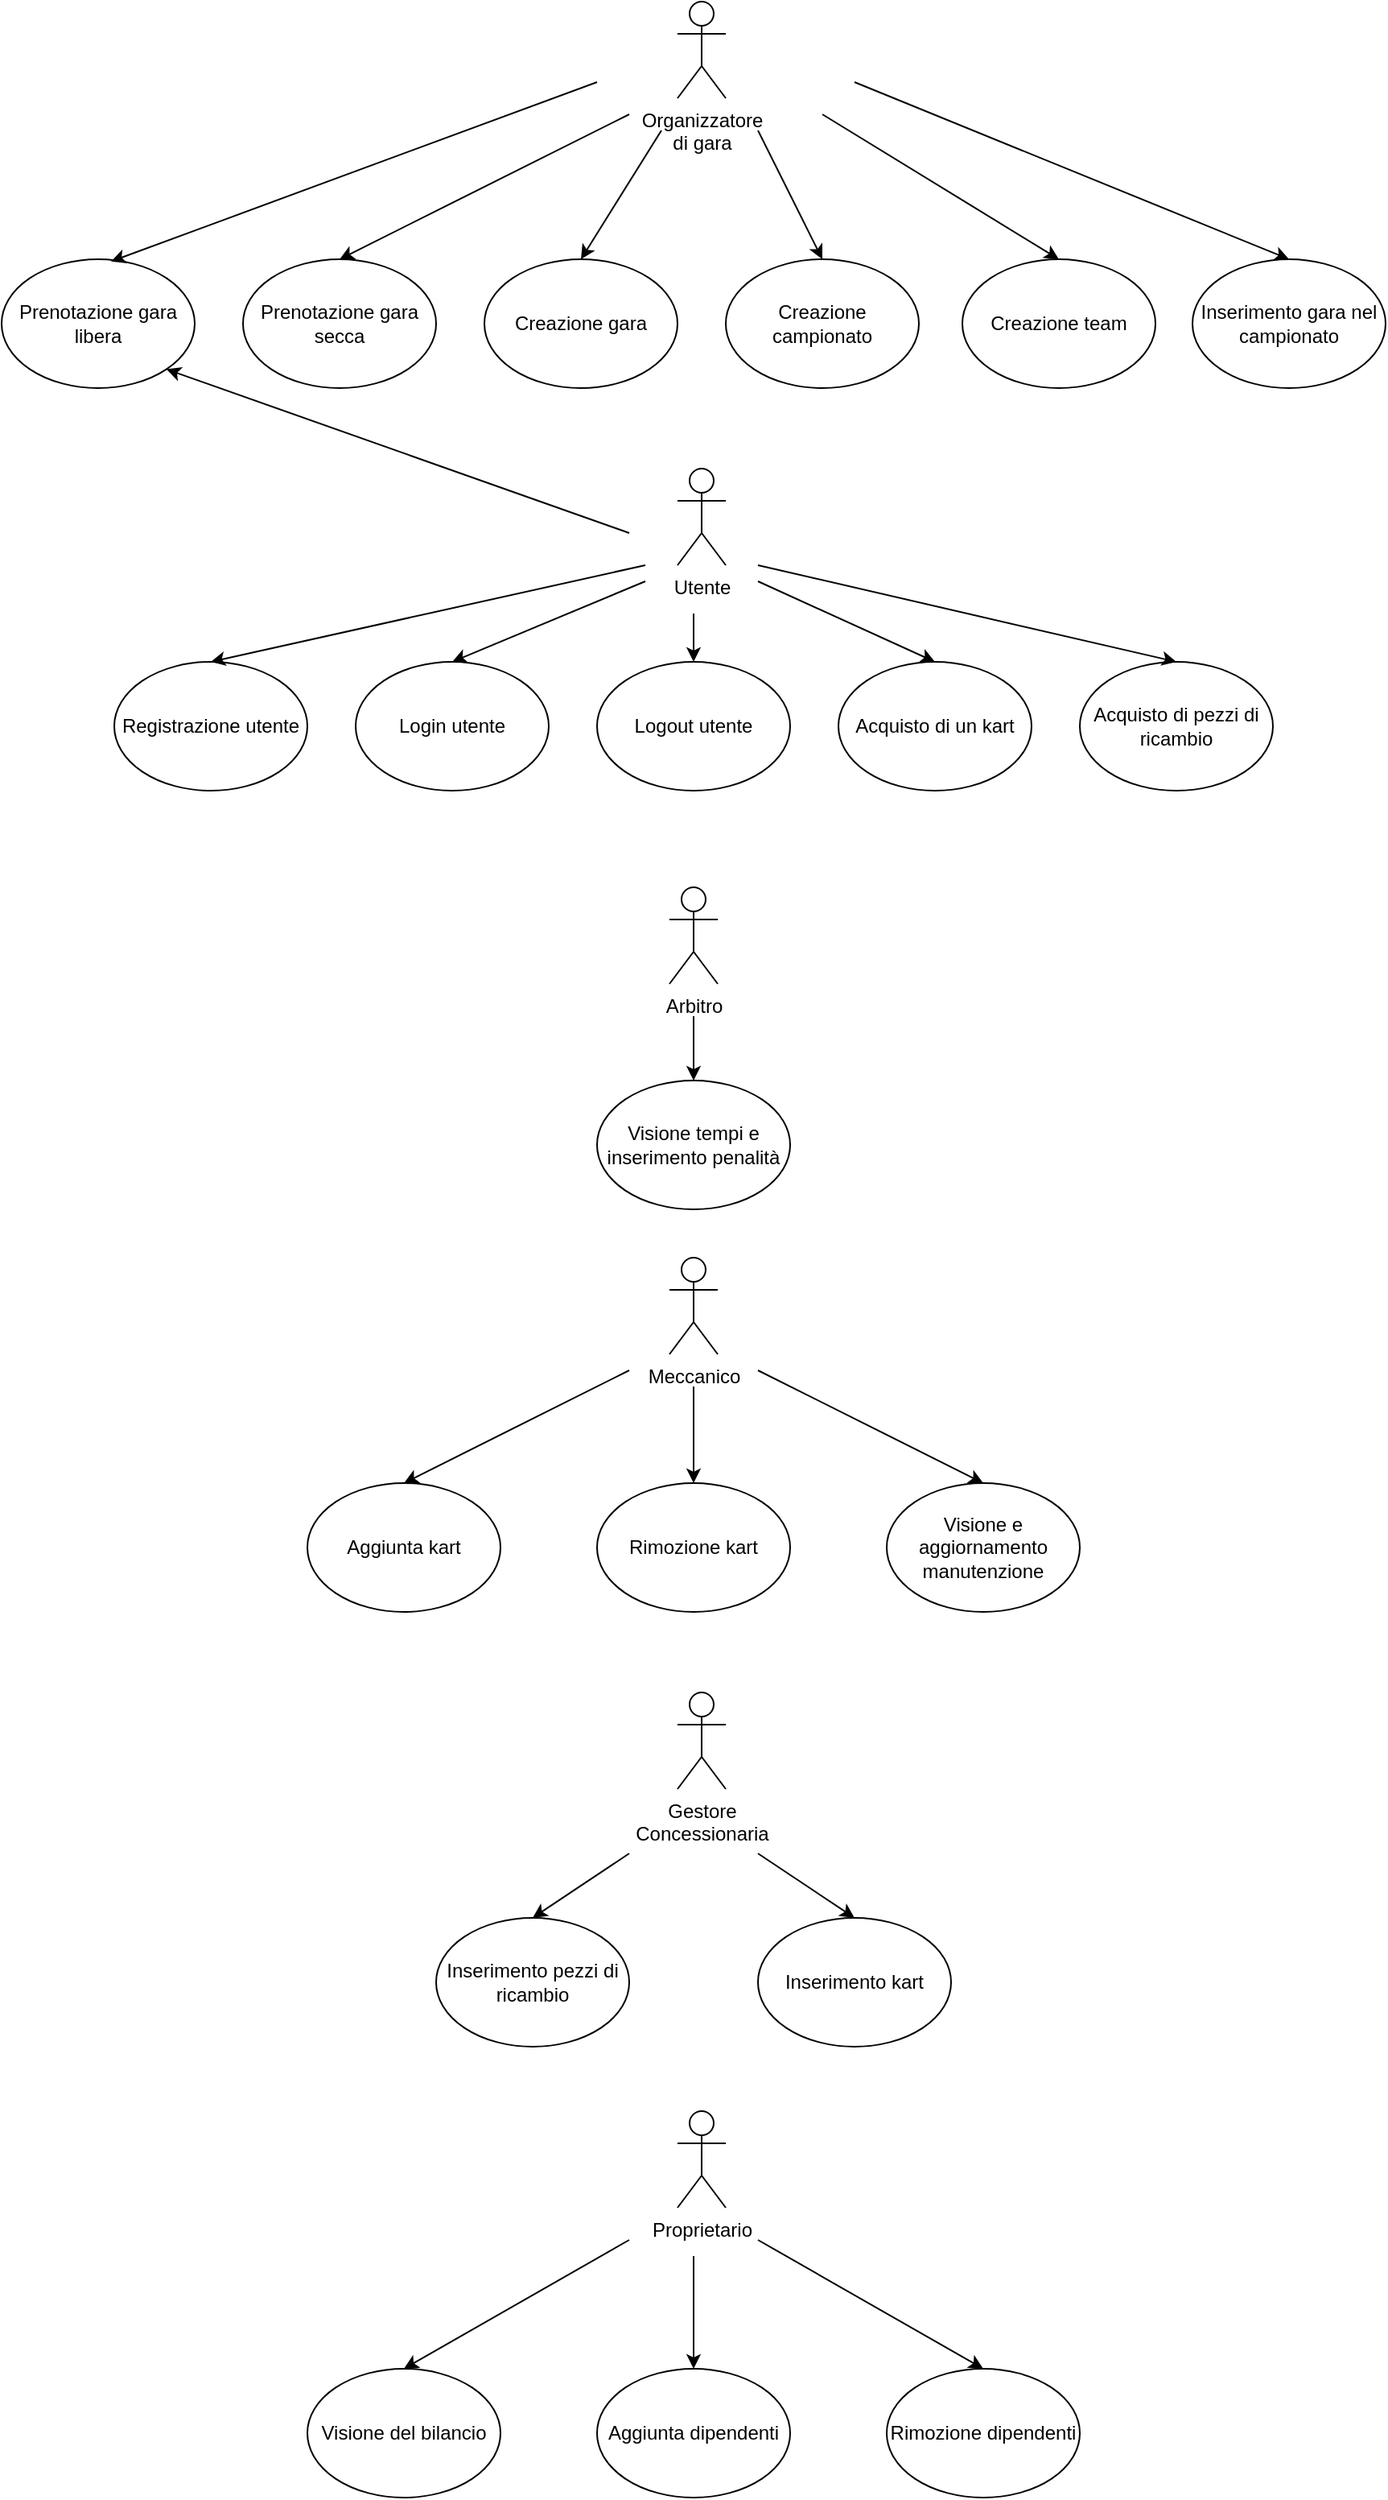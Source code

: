 <mxfile version="26.0.10">
  <diagram name="Pagina-1" id="W_Iu-hmXkBeGcYxIIJNr">
    <mxGraphModel grid="1" page="1" gridSize="10" guides="1" tooltips="1" connect="1" arrows="1" fold="1" pageScale="1" pageWidth="1654" pageHeight="2336" math="0" shadow="0">
      <root>
        <mxCell id="0" />
        <mxCell id="1" parent="0" />
        <mxCell id="gfcT5T_3TDsyRO5DiEZ5-1" value="Proprietario" style="shape=umlActor;verticalLabelPosition=bottom;verticalAlign=top;html=1;outlineConnect=0;" vertex="1" parent="1">
          <mxGeometry x="640" y="1390" width="30" height="60" as="geometry" />
        </mxCell>
        <mxCell id="gfcT5T_3TDsyRO5DiEZ5-4" value="Meccanico" style="shape=umlActor;verticalLabelPosition=bottom;verticalAlign=top;html=1;outlineConnect=0;" vertex="1" parent="1">
          <mxGeometry x="635" y="860" width="30" height="60" as="geometry" />
        </mxCell>
        <mxCell id="gfcT5T_3TDsyRO5DiEZ5-6" value="Arbitro" style="shape=umlActor;verticalLabelPosition=bottom;verticalAlign=top;html=1;outlineConnect=0;" vertex="1" parent="1">
          <mxGeometry x="635" y="630" width="30" height="60" as="geometry" />
        </mxCell>
        <mxCell id="nlR87VBrG_4q2SOE0Lj9-1" value="Prenotazione gara secca" style="ellipse;whiteSpace=wrap;html=1;" vertex="1" parent="1">
          <mxGeometry x="370" y="240" width="120" height="80" as="geometry" />
        </mxCell>
        <mxCell id="nlR87VBrG_4q2SOE0Lj9-2" value="Prenotazione gara libera" style="ellipse;whiteSpace=wrap;html=1;" vertex="1" parent="1">
          <mxGeometry x="220" y="240" width="120" height="80" as="geometry" />
        </mxCell>
        <mxCell id="nlR87VBrG_4q2SOE0Lj9-3" value="Creazione gara" style="ellipse;whiteSpace=wrap;html=1;" vertex="1" parent="1">
          <mxGeometry x="520" y="240" width="120" height="80" as="geometry" />
        </mxCell>
        <mxCell id="nlR87VBrG_4q2SOE0Lj9-4" value="Creazione campionato" style="ellipse;whiteSpace=wrap;html=1;" vertex="1" parent="1">
          <mxGeometry x="670" y="240" width="120" height="80" as="geometry" />
        </mxCell>
        <mxCell id="nlR87VBrG_4q2SOE0Lj9-5" value="Creazione team" style="ellipse;whiteSpace=wrap;html=1;" vertex="1" parent="1">
          <mxGeometry x="817" y="240" width="120" height="80" as="geometry" />
        </mxCell>
        <mxCell id="nlR87VBrG_4q2SOE0Lj9-6" value="Inserimento gara nel campionato" style="ellipse;whiteSpace=wrap;html=1;" vertex="1" parent="1">
          <mxGeometry x="960" y="240" width="120" height="80" as="geometry" />
        </mxCell>
        <mxCell id="gfcT5T_3TDsyRO5DiEZ5-16" value="Organizzatore&lt;br&gt;di gara" style="shape=umlActor;verticalLabelPosition=bottom;verticalAlign=top;html=1;outlineConnect=0;" vertex="1" parent="1">
          <mxGeometry x="640" y="80" width="30" height="60" as="geometry" />
        </mxCell>
        <mxCell id="gfcT5T_3TDsyRO5DiEZ5-17" value="Gestore&lt;br&gt;Concessionaria" style="shape=umlActor;verticalLabelPosition=bottom;verticalAlign=top;html=1;outlineConnect=0;" vertex="1" parent="1">
          <mxGeometry x="640" y="1130" width="30" height="60" as="geometry" />
        </mxCell>
        <mxCell id="gfcT5T_3TDsyRO5DiEZ5-18" value="Utente" style="shape=umlActor;verticalLabelPosition=bottom;verticalAlign=top;html=1;outlineConnect=0;" vertex="1" parent="1">
          <mxGeometry x="640" y="370" width="30" height="60" as="geometry" />
        </mxCell>
        <mxCell id="nlR87VBrG_4q2SOE0Lj9-7" value="Visione tempi e inserimento penalità" style="ellipse;whiteSpace=wrap;html=1;" vertex="1" parent="1">
          <mxGeometry x="590" y="750" width="120" height="80" as="geometry" />
        </mxCell>
        <mxCell id="nlR87VBrG_4q2SOE0Lj9-8" value="Aggiunta kart" style="ellipse;whiteSpace=wrap;html=1;" vertex="1" parent="1">
          <mxGeometry x="410" y="1000" width="120" height="80" as="geometry" />
        </mxCell>
        <mxCell id="nlR87VBrG_4q2SOE0Lj9-9" value="Rimozione kart" style="ellipse;whiteSpace=wrap;html=1;" vertex="1" parent="1">
          <mxGeometry x="590" y="1000" width="120" height="80" as="geometry" />
        </mxCell>
        <mxCell id="nlR87VBrG_4q2SOE0Lj9-10" value="Visione e aggiornamento manutenzione" style="ellipse;whiteSpace=wrap;html=1;" vertex="1" parent="1">
          <mxGeometry x="770" y="1000" width="120" height="80" as="geometry" />
        </mxCell>
        <mxCell id="nlR87VBrG_4q2SOE0Lj9-11" value="Registrazione utente" style="ellipse;whiteSpace=wrap;html=1;" vertex="1" parent="1">
          <mxGeometry x="290" y="490" width="120" height="80" as="geometry" />
        </mxCell>
        <mxCell id="nlR87VBrG_4q2SOE0Lj9-12" value="Login utente" style="ellipse;whiteSpace=wrap;html=1;" vertex="1" parent="1">
          <mxGeometry x="440" y="490" width="120" height="80" as="geometry" />
        </mxCell>
        <mxCell id="nlR87VBrG_4q2SOE0Lj9-13" value="Logout&lt;span style=&quot;background-color: transparent; color: light-dark(rgb(0, 0, 0), rgb(255, 255, 255));&quot;&gt;&amp;nbsp;utente&lt;/span&gt;" style="ellipse;whiteSpace=wrap;html=1;" vertex="1" parent="1">
          <mxGeometry x="590" y="490" width="120" height="80" as="geometry" />
        </mxCell>
        <mxCell id="nlR87VBrG_4q2SOE0Lj9-14" value="Acquisto di un kart" style="ellipse;whiteSpace=wrap;html=1;" vertex="1" parent="1">
          <mxGeometry x="740" y="490" width="120" height="80" as="geometry" />
        </mxCell>
        <mxCell id="nlR87VBrG_4q2SOE0Lj9-15" value="Acquisto di pezzi di ricambio" style="ellipse;whiteSpace=wrap;html=1;" vertex="1" parent="1">
          <mxGeometry x="890" y="490" width="120" height="80" as="geometry" />
        </mxCell>
        <mxCell id="nlR87VBrG_4q2SOE0Lj9-16" value="Visione del bilancio" style="ellipse;whiteSpace=wrap;html=1;" vertex="1" parent="1">
          <mxGeometry x="410" y="1550" width="120" height="80" as="geometry" />
        </mxCell>
        <mxCell id="nlR87VBrG_4q2SOE0Lj9-17" value="Aggiunta dipendenti" style="ellipse;whiteSpace=wrap;html=1;" vertex="1" parent="1">
          <mxGeometry x="590" y="1550" width="120" height="80" as="geometry" />
        </mxCell>
        <mxCell id="nlR87VBrG_4q2SOE0Lj9-18" value="Rimozione dipendenti" style="ellipse;whiteSpace=wrap;html=1;" vertex="1" parent="1">
          <mxGeometry x="770" y="1550" width="120" height="80" as="geometry" />
        </mxCell>
        <mxCell id="nlR87VBrG_4q2SOE0Lj9-19" value="Inserimento kart" style="ellipse;whiteSpace=wrap;html=1;" vertex="1" parent="1">
          <mxGeometry x="690" y="1270" width="120" height="80" as="geometry" />
        </mxCell>
        <mxCell id="nlR87VBrG_4q2SOE0Lj9-20" value="Inserimento pezzi di ricambio" style="ellipse;whiteSpace=wrap;html=1;" vertex="1" parent="1">
          <mxGeometry x="490" y="1270" width="120" height="80" as="geometry" />
        </mxCell>
        <mxCell id="gfcT5T_3TDsyRO5DiEZ5-22" value="" style="endArrow=classic;html=1;rounded=0;entryX=0.5;entryY=0;entryDx=0;entryDy=0;" edge="1" parent="1" target="nlR87VBrG_4q2SOE0Lj9-3">
          <mxGeometry width="50" height="50" relative="1" as="geometry">
            <mxPoint x="630" y="160" as="sourcePoint" />
            <mxPoint x="630" y="200" as="targetPoint" />
          </mxGeometry>
        </mxCell>
        <mxCell id="gfcT5T_3TDsyRO5DiEZ5-23" value="" style="endArrow=classic;html=1;rounded=0;entryX=0.5;entryY=0;entryDx=0;entryDy=0;" edge="1" parent="1" target="nlR87VBrG_4q2SOE0Lj9-5">
          <mxGeometry width="50" height="50" relative="1" as="geometry">
            <mxPoint x="730" y="150" as="sourcePoint" />
            <mxPoint x="630" y="200" as="targetPoint" />
          </mxGeometry>
        </mxCell>
        <mxCell id="gfcT5T_3TDsyRO5DiEZ5-24" value="" style="endArrow=classic;html=1;rounded=0;entryX=0.5;entryY=0;entryDx=0;entryDy=0;" edge="1" parent="1" target="nlR87VBrG_4q2SOE0Lj9-6">
          <mxGeometry width="50" height="50" relative="1" as="geometry">
            <mxPoint x="750" y="130" as="sourcePoint" />
            <mxPoint x="630" y="200" as="targetPoint" />
          </mxGeometry>
        </mxCell>
        <mxCell id="gfcT5T_3TDsyRO5DiEZ5-25" value="" style="endArrow=classic;html=1;rounded=0;entryX=0.567;entryY=0.017;entryDx=0;entryDy=0;entryPerimeter=0;" edge="1" parent="1" target="nlR87VBrG_4q2SOE0Lj9-2">
          <mxGeometry width="50" height="50" relative="1" as="geometry">
            <mxPoint x="590" y="130" as="sourcePoint" />
            <mxPoint x="630" y="200" as="targetPoint" />
          </mxGeometry>
        </mxCell>
        <mxCell id="gfcT5T_3TDsyRO5DiEZ5-26" value="" style="endArrow=classic;html=1;rounded=0;entryX=0.5;entryY=0;entryDx=0;entryDy=0;" edge="1" parent="1" target="nlR87VBrG_4q2SOE0Lj9-1">
          <mxGeometry width="50" height="50" relative="1" as="geometry">
            <mxPoint x="610" y="150" as="sourcePoint" />
            <mxPoint x="630" y="200" as="targetPoint" />
          </mxGeometry>
        </mxCell>
        <mxCell id="gfcT5T_3TDsyRO5DiEZ5-27" value="" style="endArrow=classic;html=1;rounded=0;entryX=0.5;entryY=0;entryDx=0;entryDy=0;" edge="1" parent="1" target="nlR87VBrG_4q2SOE0Lj9-4">
          <mxGeometry width="50" height="50" relative="1" as="geometry">
            <mxPoint x="690" y="160" as="sourcePoint" />
            <mxPoint x="630" y="200" as="targetPoint" />
          </mxGeometry>
        </mxCell>
        <mxCell id="nlR87VBrG_4q2SOE0Lj9-23" value="" style="endArrow=classic;html=1;rounded=0;entryX=0.5;entryY=0;entryDx=0;entryDy=0;" edge="1" parent="1" target="nlR87VBrG_4q2SOE0Lj9-11">
          <mxGeometry width="50" height="50" relative="1" as="geometry">
            <mxPoint x="620" y="430" as="sourcePoint" />
            <mxPoint x="630" y="360" as="targetPoint" />
          </mxGeometry>
        </mxCell>
        <mxCell id="9mkjYFQbn9lqvL051gFr-1" value="" style="endArrow=classic;html=1;rounded=0;entryX=0.5;entryY=0;entryDx=0;entryDy=0;" edge="1" parent="1" target="nlR87VBrG_4q2SOE0Lj9-12">
          <mxGeometry width="50" height="50" relative="1" as="geometry">
            <mxPoint x="620" y="440" as="sourcePoint" />
            <mxPoint x="690" y="360" as="targetPoint" />
          </mxGeometry>
        </mxCell>
        <mxCell id="nlR87VBrG_4q2SOE0Lj9-24" value="" style="endArrow=classic;html=1;rounded=0;entryX=1;entryY=1;entryDx=0;entryDy=0;" edge="1" parent="1" target="nlR87VBrG_4q2SOE0Lj9-2">
          <mxGeometry width="50" height="50" relative="1" as="geometry">
            <mxPoint x="610" y="410" as="sourcePoint" />
            <mxPoint x="380" y="410" as="targetPoint" />
          </mxGeometry>
        </mxCell>
        <mxCell id="9mkjYFQbn9lqvL051gFr-2" value="" style="endArrow=classic;html=1;rounded=0;entryX=0.5;entryY=0;entryDx=0;entryDy=0;" edge="1" parent="1" target="nlR87VBrG_4q2SOE0Lj9-13">
          <mxGeometry width="50" height="50" relative="1" as="geometry">
            <mxPoint x="650" y="460" as="sourcePoint" />
            <mxPoint x="690" y="360" as="targetPoint" />
          </mxGeometry>
        </mxCell>
        <mxCell id="9mkjYFQbn9lqvL051gFr-3" value="" style="endArrow=classic;html=1;rounded=0;entryX=0.5;entryY=0;entryDx=0;entryDy=0;" edge="1" parent="1" target="nlR87VBrG_4q2SOE0Lj9-14">
          <mxGeometry width="50" height="50" relative="1" as="geometry">
            <mxPoint x="690" y="440" as="sourcePoint" />
            <mxPoint x="690" y="360" as="targetPoint" />
          </mxGeometry>
        </mxCell>
        <mxCell id="9mkjYFQbn9lqvL051gFr-4" value="" style="endArrow=classic;html=1;rounded=0;entryX=0.5;entryY=0;entryDx=0;entryDy=0;" edge="1" parent="1" target="nlR87VBrG_4q2SOE0Lj9-15">
          <mxGeometry width="50" height="50" relative="1" as="geometry">
            <mxPoint x="690" y="430" as="sourcePoint" />
            <mxPoint x="690" y="360" as="targetPoint" />
          </mxGeometry>
        </mxCell>
        <mxCell id="9mkjYFQbn9lqvL051gFr-5" value="" style="endArrow=classic;html=1;rounded=0;entryX=0.5;entryY=0;entryDx=0;entryDy=0;" edge="1" parent="1" target="nlR87VBrG_4q2SOE0Lj9-7">
          <mxGeometry width="50" height="50" relative="1" as="geometry">
            <mxPoint x="650" y="710" as="sourcePoint" />
            <mxPoint x="690" y="690" as="targetPoint" />
          </mxGeometry>
        </mxCell>
        <mxCell id="9mkjYFQbn9lqvL051gFr-6" value="" style="endArrow=classic;html=1;rounded=0;entryX=0.5;entryY=0;entryDx=0;entryDy=0;" edge="1" parent="1" target="nlR87VBrG_4q2SOE0Lj9-8">
          <mxGeometry width="50" height="50" relative="1" as="geometry">
            <mxPoint x="610" y="930" as="sourcePoint" />
            <mxPoint x="630" y="980" as="targetPoint" />
          </mxGeometry>
        </mxCell>
        <mxCell id="9mkjYFQbn9lqvL051gFr-7" value="" style="endArrow=classic;html=1;rounded=0;entryX=0.5;entryY=0;entryDx=0;entryDy=0;" edge="1" parent="1" target="nlR87VBrG_4q2SOE0Lj9-10">
          <mxGeometry width="50" height="50" relative="1" as="geometry">
            <mxPoint x="690" y="930" as="sourcePoint" />
            <mxPoint x="830" y="920" as="targetPoint" />
          </mxGeometry>
        </mxCell>
        <mxCell id="9mkjYFQbn9lqvL051gFr-9" value="" style="endArrow=classic;html=1;rounded=0;entryX=0.5;entryY=0;entryDx=0;entryDy=0;" edge="1" parent="1" target="nlR87VBrG_4q2SOE0Lj9-9">
          <mxGeometry width="50" height="50" relative="1" as="geometry">
            <mxPoint x="650" y="940" as="sourcePoint" />
            <mxPoint x="630" y="980" as="targetPoint" />
          </mxGeometry>
        </mxCell>
        <mxCell id="9mkjYFQbn9lqvL051gFr-11" value="" style="endArrow=classic;html=1;rounded=0;entryX=0.5;entryY=0;entryDx=0;entryDy=0;" edge="1" parent="1" target="nlR87VBrG_4q2SOE0Lj9-20">
          <mxGeometry width="50" height="50" relative="1" as="geometry">
            <mxPoint x="610" y="1230" as="sourcePoint" />
            <mxPoint x="640" y="1080" as="targetPoint" />
          </mxGeometry>
        </mxCell>
        <mxCell id="9mkjYFQbn9lqvL051gFr-12" value="" style="endArrow=classic;html=1;rounded=0;entryX=0.5;entryY=0;entryDx=0;entryDy=0;" edge="1" parent="1" target="nlR87VBrG_4q2SOE0Lj9-19">
          <mxGeometry width="50" height="50" relative="1" as="geometry">
            <mxPoint x="690" y="1230" as="sourcePoint" />
            <mxPoint x="640" y="1080" as="targetPoint" />
          </mxGeometry>
        </mxCell>
        <mxCell id="9mkjYFQbn9lqvL051gFr-14" value="" style="endArrow=classic;html=1;rounded=0;entryX=0.5;entryY=0;entryDx=0;entryDy=0;" edge="1" parent="1" target="nlR87VBrG_4q2SOE0Lj9-16">
          <mxGeometry width="50" height="50" relative="1" as="geometry">
            <mxPoint x="610" y="1470" as="sourcePoint" />
            <mxPoint x="640" y="1380" as="targetPoint" />
          </mxGeometry>
        </mxCell>
        <mxCell id="9mkjYFQbn9lqvL051gFr-15" value="" style="endArrow=classic;html=1;rounded=0;entryX=0.5;entryY=0;entryDx=0;entryDy=0;" edge="1" parent="1" target="nlR87VBrG_4q2SOE0Lj9-17">
          <mxGeometry width="50" height="50" relative="1" as="geometry">
            <mxPoint x="650" y="1480" as="sourcePoint" />
            <mxPoint x="640" y="1380" as="targetPoint" />
          </mxGeometry>
        </mxCell>
        <mxCell id="9mkjYFQbn9lqvL051gFr-16" value="" style="endArrow=classic;html=1;rounded=0;entryX=0.5;entryY=0;entryDx=0;entryDy=0;" edge="1" parent="1" target="nlR87VBrG_4q2SOE0Lj9-18">
          <mxGeometry width="50" height="50" relative="1" as="geometry">
            <mxPoint x="690" y="1470" as="sourcePoint" />
            <mxPoint x="640" y="1380" as="targetPoint" />
          </mxGeometry>
        </mxCell>
      </root>
    </mxGraphModel>
  </diagram>
</mxfile>
